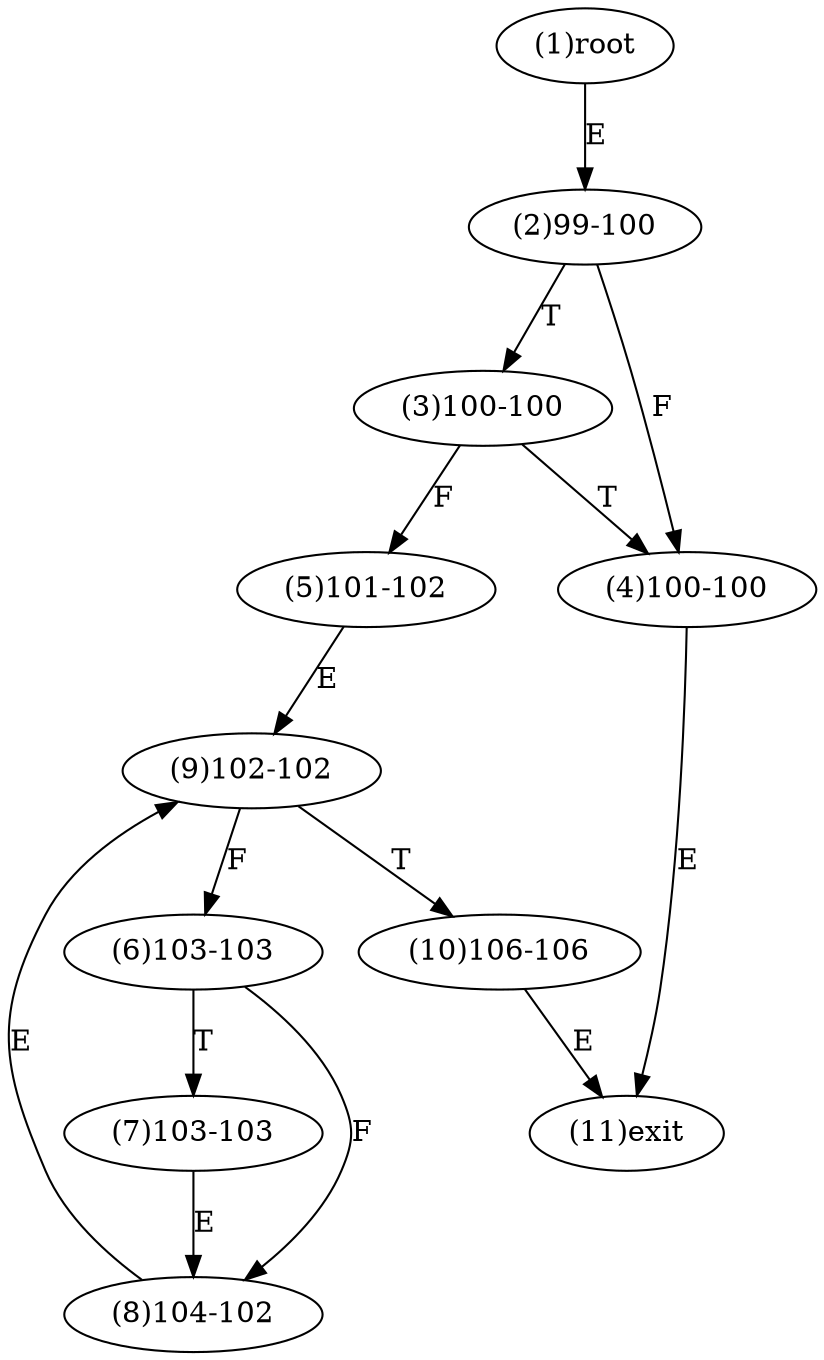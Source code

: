 digraph "" { 
1[ label="(1)root"];
2[ label="(2)99-100"];
3[ label="(3)100-100"];
4[ label="(4)100-100"];
5[ label="(5)101-102"];
6[ label="(6)103-103"];
7[ label="(7)103-103"];
8[ label="(8)104-102"];
9[ label="(9)102-102"];
10[ label="(10)106-106"];
11[ label="(11)exit"];
1->2[ label="E"];
2->4[ label="F"];
2->3[ label="T"];
3->5[ label="F"];
3->4[ label="T"];
4->11[ label="E"];
5->9[ label="E"];
6->8[ label="F"];
6->7[ label="T"];
7->8[ label="E"];
8->9[ label="E"];
9->6[ label="F"];
9->10[ label="T"];
10->11[ label="E"];
}